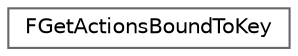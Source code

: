 digraph "Graphical Class Hierarchy"
{
 // INTERACTIVE_SVG=YES
 // LATEX_PDF_SIZE
  bgcolor="transparent";
  edge [fontname=Helvetica,fontsize=10,labelfontname=Helvetica,labelfontsize=10];
  node [fontname=Helvetica,fontsize=10,shape=box,height=0.2,width=0.4];
  rankdir="LR";
  Node0 [id="Node000000",label="FGetActionsBoundToKey",height=0.2,width=0.4,color="grey40", fillcolor="white", style="filled",URL="$da/d5a/structFGetActionsBoundToKey.html",tooltip=" "];
}
